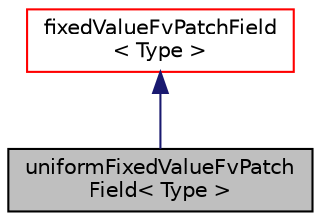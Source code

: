digraph "uniformFixedValueFvPatchField&lt; Type &gt;"
{
  bgcolor="transparent";
  edge [fontname="Helvetica",fontsize="10",labelfontname="Helvetica",labelfontsize="10"];
  node [fontname="Helvetica",fontsize="10",shape=record];
  Node10 [label="uniformFixedValueFvPatch\lField\< Type \>",height=0.2,width=0.4,color="black", fillcolor="grey75", style="filled", fontcolor="black"];
  Node11 -> Node10 [dir="back",color="midnightblue",fontsize="10",style="solid",fontname="Helvetica"];
  Node11 [label="fixedValueFvPatchField\l\< Type \>",height=0.2,width=0.4,color="red",URL="$a22781.html",tooltip="This boundary condition supplies a fixed value constraint, and is the base class for a number of othe..."];
}
